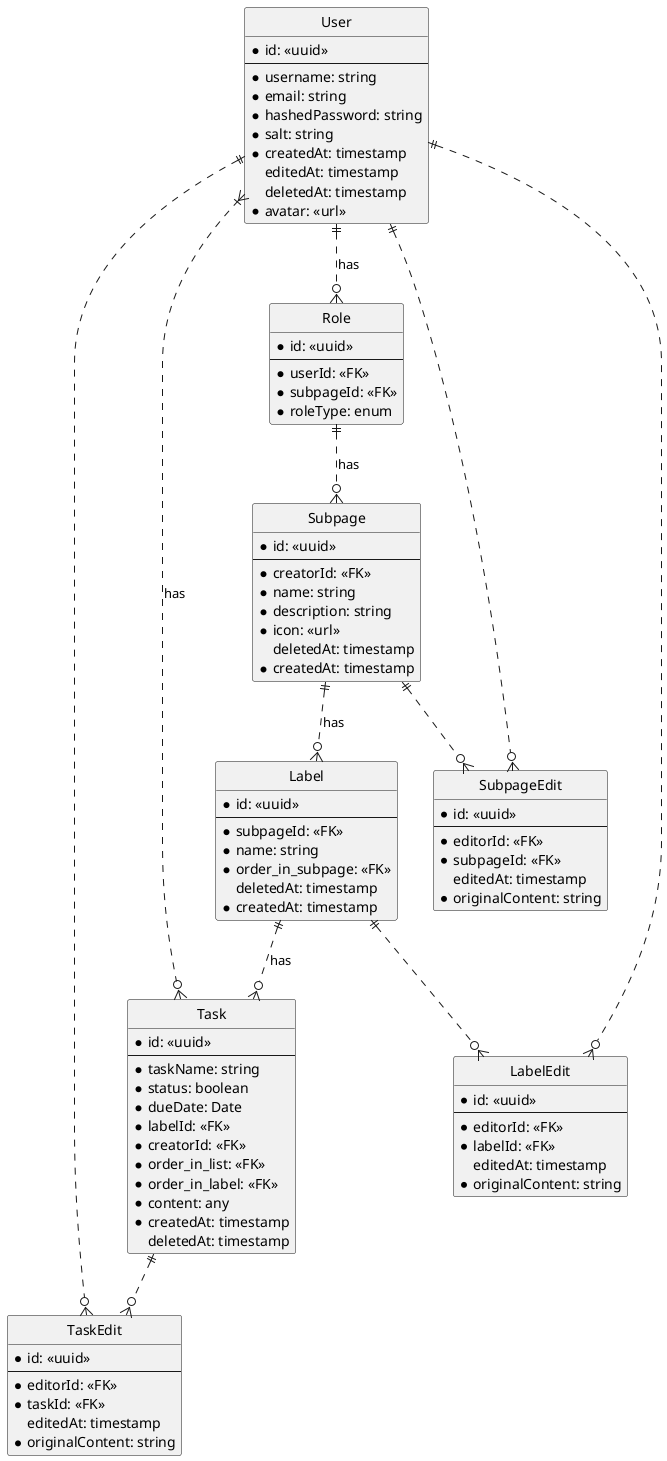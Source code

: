 @startuml nushn

hide circle

entity User {
    * id: <<uuid>>
    ---
    * username: string
    * email: string
    * hashedPassword: string
    * salt: string
    * createdAt: timestamp
    editedAt: timestamp
    deletedAt: timestamp
    * avatar: <<url>>
}

entity Subpage {
    *id: <<uuid>>
    ---
    * creatorId: <<FK>>
    * name: string
    * description: string
    * icon: <<url>>
    deletedAt: timestamp
    * createdAt: timestamp
}

entity Label {
    *id: <<uuid>>
    ---
    * subpageId: <<FK>>
    * name: string
    * order_in_subpage: <<FK>>
    deletedAt: timestamp
    * createdAt: timestamp
}

entity Role {
    * id: <<uuid>>
    ---
    * userId: <<FK>>
    * subpageId: <<FK>>
    * roleType: enum
}

entity Task {
    * id: <<uuid>>
    ---
    * taskName: string
    * status: boolean
    * dueDate: Date
    * labelId: <<FK>>
    * creatorId: <<FK>>
    * order_in_list: <<FK>>
    * order_in_label: <<FK>>
    * content: any
    * createdAt: timestamp
    deletedAt: timestamp
}

entity TaskEdit {
    * id: <<uuid>>
    ---
    * editorId: <<FK>>
    * taskId: <<FK>>
    editedAt: timestamp
    * originalContent: string
}
entity LabelEdit {
    * id: <<uuid>>
    ---
    * editorId: <<FK>>
    * labelId: <<FK>>
    editedAt: timestamp
    * originalContent: string
}
entity SubpageEdit {
    * id: <<uuid>>
    ---
    * editorId: <<FK>>
    * subpageId: <<FK>>
    editedAt: timestamp
    * originalContent: string
}

' Can add comments later
' 
' entity Comment {
'     * id: <<uuid>>
'     ---
'     * taskId: <<FK>>
'     * commenterId: <<FK>>
'     * createdAt: timestamp
'     deletedAt: timestamp
'     editedAt: timestamp   
' }

User }|..o{ Task : has
Subpage ||..o{ Label : has
Label ||..o{ Task : has
Task ||..o{ TaskEdit
User ||..o{ TaskEdit

Label ||..o{ LabelEdit
User ||..o{ LabelEdit

Subpage ||..o{ SubpageEdit
User ||..o{ SubpageEdit

User ||..o{ Role : has
Role ||..o{ Subpage : has
@enduml

